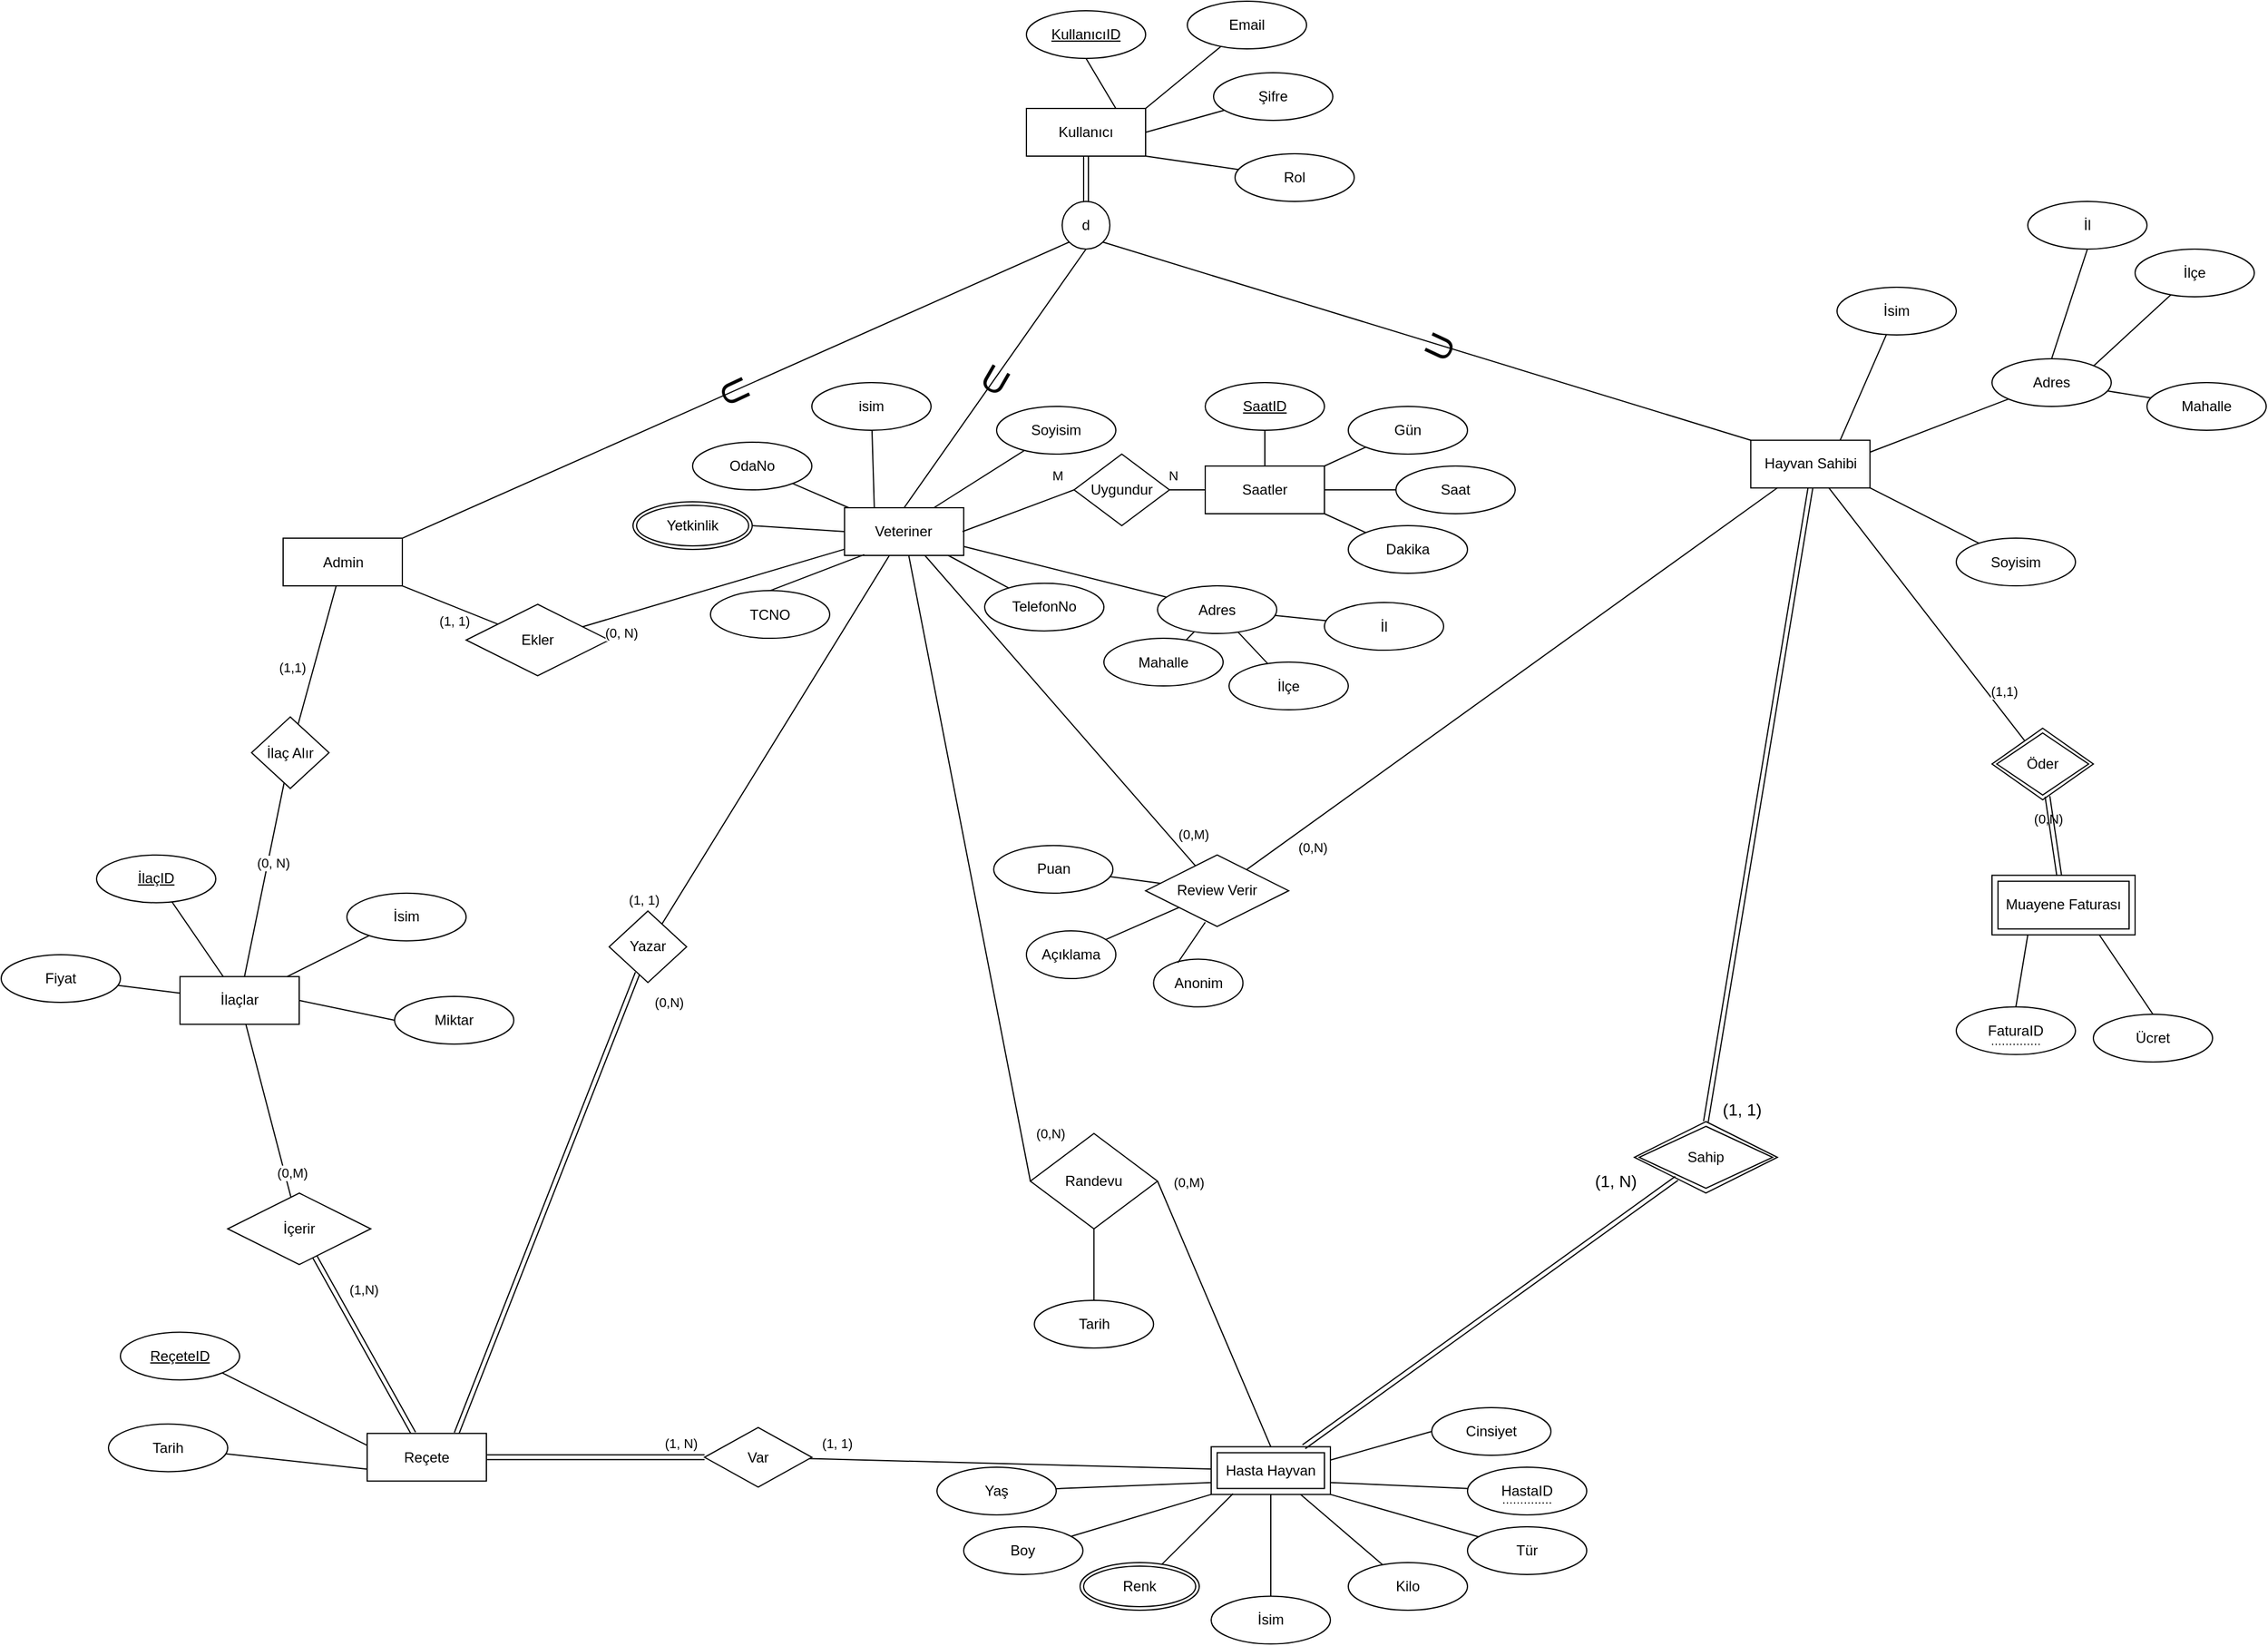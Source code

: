 <mxfile version="24.7.6">
  <diagram name="Page-1" id="fZKm7Af-g2m0m1a-PwxX">
    <mxGraphModel dx="1635" dy="965" grid="1" gridSize="10" guides="1" tooltips="1" connect="1" arrows="1" fold="1" page="1" pageScale="1" pageWidth="827" pageHeight="1169" math="0" shadow="0">
      <root>
        <mxCell id="0" />
        <mxCell id="1" parent="0" />
        <mxCell id="nyG1XUAcQwxvFXvys1hA-1" value="Hayvan Sahibi" style="whiteSpace=wrap;html=1;align=center;" vertex="1" parent="1">
          <mxGeometry x="2067.64" y="958.36" width="100" height="40" as="geometry" />
        </mxCell>
        <mxCell id="nyG1XUAcQwxvFXvys1hA-2" value="İlaçlar&lt;span style=&quot;color: rgba(0, 0, 0, 0); font-family: monospace; font-size: 0px; text-align: start; text-wrap: nowrap;&quot;&gt;%3CmxGraphModel%3E%3Croot%3E%3CmxCell%20id%3D%220%22%2F%3E%3CmxCell%20id%3D%221%22%20parent%3D%220%22%2F%3E%3CmxCell%20id%3D%222%22%20value%3D%22Oda%22%20style%3D%22whiteSpace%3Dwrap%3Bhtml%3D1%3Balign%3Dcenter%3B%22%20vertex%3D%221%22%20parent%3D%221%22%3E%3CmxGeometry%20x%3D%22410%22%20y%3D%22320%22%20width%3D%22100%22%20height%3D%2240%22%20as%3D%22geometry%22%2F%3E%3C%2FmxCell%3E%3C%2Froot%3E%3C%2FmxGraphModel%3E&lt;/span&gt;" style="whiteSpace=wrap;html=1;align=center;" vertex="1" parent="1">
          <mxGeometry x="750" y="1408.36" width="100" height="40" as="geometry" />
        </mxCell>
        <mxCell id="nyG1XUAcQwxvFXvys1hA-3" value="Veteriner" style="whiteSpace=wrap;html=1;align=center;" vertex="1" parent="1">
          <mxGeometry x="1307.41" y="1015" width="100" height="40" as="geometry" />
        </mxCell>
        <mxCell id="nyG1XUAcQwxvFXvys1hA-4" value="Hasta Hayvan" style="shape=ext;margin=3;double=1;whiteSpace=wrap;html=1;align=center;" vertex="1" parent="1">
          <mxGeometry x="1615" y="1802.83" width="100" height="40" as="geometry" />
        </mxCell>
        <mxCell id="nyG1XUAcQwxvFXvys1hA-5" value="İsim" style="ellipse;whiteSpace=wrap;html=1;align=center;" vertex="1" parent="1">
          <mxGeometry x="2140" y="830" width="100" height="40" as="geometry" />
        </mxCell>
        <mxCell id="nyG1XUAcQwxvFXvys1hA-6" value="İsim" style="ellipse;whiteSpace=wrap;html=1;align=center;" vertex="1" parent="1">
          <mxGeometry x="1615" y="1928.28" width="100" height="40" as="geometry" />
        </mxCell>
        <mxCell id="nyG1XUAcQwxvFXvys1hA-7" value="Adres" style="ellipse;whiteSpace=wrap;html=1;align=center;" vertex="1" parent="1">
          <mxGeometry x="2270" y="890" width="100" height="40" as="geometry" />
        </mxCell>
        <mxCell id="nyG1XUAcQwxvFXvys1hA-8" value="İlçe" style="ellipse;whiteSpace=wrap;html=1;align=center;" vertex="1" parent="1">
          <mxGeometry x="2390" y="798" width="100" height="40" as="geometry" />
        </mxCell>
        <mxCell id="nyG1XUAcQwxvFXvys1hA-9" value="Mahalle" style="ellipse;whiteSpace=wrap;html=1;align=center;" vertex="1" parent="1">
          <mxGeometry x="2400" y="910" width="100" height="40" as="geometry" />
        </mxCell>
        <mxCell id="nyG1XUAcQwxvFXvys1hA-10" value="Tarih" style="ellipse;whiteSpace=wrap;html=1;align=center;" vertex="1" parent="1">
          <mxGeometry x="1466.66" y="1680" width="100" height="40" as="geometry" />
        </mxCell>
        <mxCell id="nyG1XUAcQwxvFXvys1hA-11" value="" style="endArrow=none;html=1;rounded=0;entryX=1;entryY=0.75;entryDx=0;entryDy=0;" edge="1" parent="1" source="nyG1XUAcQwxvFXvys1hA-33" target="nyG1XUAcQwxvFXvys1hA-4">
          <mxGeometry relative="1" as="geometry">
            <mxPoint x="1915" y="1712.83" as="sourcePoint" />
            <mxPoint x="2075" y="1712.83" as="targetPoint" />
          </mxGeometry>
        </mxCell>
        <mxCell id="nyG1XUAcQwxvFXvys1hA-12" value="" style="endArrow=none;html=1;rounded=0;exitX=0.5;exitY=1;exitDx=0;exitDy=0;" edge="1" parent="1" source="nyG1XUAcQwxvFXvys1hA-4" target="nyG1XUAcQwxvFXvys1hA-6">
          <mxGeometry relative="1" as="geometry">
            <mxPoint x="1925" y="1722.83" as="sourcePoint" />
            <mxPoint x="2085" y="1722.83" as="targetPoint" />
          </mxGeometry>
        </mxCell>
        <mxCell id="nyG1XUAcQwxvFXvys1hA-13" value="" style="endArrow=none;html=1;rounded=0;exitX=1;exitY=0;exitDx=0;exitDy=0;" edge="1" parent="1" source="nyG1XUAcQwxvFXvys1hA-7" target="nyG1XUAcQwxvFXvys1hA-8">
          <mxGeometry relative="1" as="geometry">
            <mxPoint x="1715" y="833.36" as="sourcePoint" />
            <mxPoint x="1875" y="833.36" as="targetPoint" />
          </mxGeometry>
        </mxCell>
        <mxCell id="nyG1XUAcQwxvFXvys1hA-14" value="" style="endArrow=none;html=1;rounded=0;" edge="1" parent="1" source="nyG1XUAcQwxvFXvys1hA-7" target="nyG1XUAcQwxvFXvys1hA-9">
          <mxGeometry relative="1" as="geometry">
            <mxPoint x="1611" y="967.36" as="sourcePoint" />
            <mxPoint x="1885" y="843.36" as="targetPoint" />
          </mxGeometry>
        </mxCell>
        <mxCell id="nyG1XUAcQwxvFXvys1hA-15" value="" style="endArrow=none;html=1;rounded=0;exitX=1;exitY=0.25;exitDx=0;exitDy=0;" edge="1" parent="1" source="nyG1XUAcQwxvFXvys1hA-1" target="nyG1XUAcQwxvFXvys1hA-7">
          <mxGeometry relative="1" as="geometry">
            <mxPoint x="1810" y="928.36" as="sourcePoint" />
            <mxPoint x="1970" y="928.36" as="targetPoint" />
          </mxGeometry>
        </mxCell>
        <mxCell id="nyG1XUAcQwxvFXvys1hA-16" value="" style="endArrow=none;html=1;rounded=0;shape=link;" edge="1" parent="1" source="nyG1XUAcQwxvFXvys1hA-129" target="nyG1XUAcQwxvFXvys1hA-133">
          <mxGeometry relative="1" as="geometry">
            <mxPoint x="949.793" y="1811.72" as="sourcePoint" />
            <mxPoint x="881.714" y="1680.646" as="targetPoint" />
          </mxGeometry>
        </mxCell>
        <mxCell id="nyG1XUAcQwxvFXvys1hA-17" value="(1,N)" style="edgeLabel;html=1;align=center;verticalAlign=middle;resizable=0;points=[];" vertex="1" connectable="0" parent="nyG1XUAcQwxvFXvys1hA-16">
          <mxGeometry x="0.035" y="-3" relative="1" as="geometry">
            <mxPoint x="-2" y="-43" as="offset" />
          </mxGeometry>
        </mxCell>
        <mxCell id="nyG1XUAcQwxvFXvys1hA-18" value="" style="endArrow=none;html=1;rounded=0;entryX=0.5;entryY=1;entryDx=0;entryDy=0;" edge="1" parent="1" source="nyG1XUAcQwxvFXvys1hA-10" target="nyG1XUAcQwxvFXvys1hA-154">
          <mxGeometry relative="1" as="geometry">
            <mxPoint x="1267.41" y="1770" as="sourcePoint" />
            <mxPoint x="1485" y="1650" as="targetPoint" />
          </mxGeometry>
        </mxCell>
        <mxCell id="nyG1XUAcQwxvFXvys1hA-19" value="isim" style="ellipse;whiteSpace=wrap;html=1;align=center;" vertex="1" parent="1">
          <mxGeometry x="1280.0" y="910" width="100" height="40" as="geometry" />
        </mxCell>
        <mxCell id="nyG1XUAcQwxvFXvys1hA-20" value="" style="endArrow=none;html=1;rounded=0;exitX=0.25;exitY=0;exitDx=0;exitDy=0;" edge="1" parent="1" source="nyG1XUAcQwxvFXvys1hA-3" target="nyG1XUAcQwxvFXvys1hA-19">
          <mxGeometry relative="1" as="geometry">
            <mxPoint x="1467.41" y="977" as="sourcePoint" />
            <mxPoint x="1507.41" y="965" as="targetPoint" />
          </mxGeometry>
        </mxCell>
        <mxCell id="nyG1XUAcQwxvFXvys1hA-21" value="" style="endArrow=none;html=1;rounded=0;exitX=0.75;exitY=0;exitDx=0;exitDy=0;" edge="1" parent="1" source="nyG1XUAcQwxvFXvys1hA-1" target="nyG1XUAcQwxvFXvys1hA-5">
          <mxGeometry relative="1" as="geometry">
            <mxPoint x="2207.64" y="1098.36" as="sourcePoint" />
            <mxPoint x="2367.64" y="1098.36" as="targetPoint" />
          </mxGeometry>
        </mxCell>
        <mxCell id="nyG1XUAcQwxvFXvys1hA-22" value="" style="endArrow=none;html=1;rounded=0;shape=link;entryX=0.5;entryY=1;entryDx=0;entryDy=0;exitX=0.5;exitY=0;exitDx=0;exitDy=0;" edge="1" parent="1" source="nyG1XUAcQwxvFXvys1hA-24" target="nyG1XUAcQwxvFXvys1hA-1">
          <mxGeometry relative="1" as="geometry">
            <mxPoint x="1615" y="2393.36" as="sourcePoint" />
            <mxPoint x="2603.856" y="1391.72" as="targetPoint" />
          </mxGeometry>
        </mxCell>
        <mxCell id="nyG1XUAcQwxvFXvys1hA-23" value="&lt;span style=&quot;font-size: 14px;&quot;&gt;(1, N)&lt;/span&gt;" style="edgeLabel;html=1;align=center;verticalAlign=middle;resizable=0;points=[];" connectable="0" vertex="1" parent="nyG1XUAcQwxvFXvys1hA-22">
          <mxGeometry x="-0.072" y="-3" relative="1" as="geometry">
            <mxPoint x="-120" y="296" as="offset" />
          </mxGeometry>
        </mxCell>
        <mxCell id="nyG1XUAcQwxvFXvys1hA-24" value="Sahip" style="shape=rhombus;double=1;perimeter=rhombusPerimeter;whiteSpace=wrap;html=1;align=center;" vertex="1" parent="1">
          <mxGeometry x="1970" y="1530" width="120" height="60" as="geometry" />
        </mxCell>
        <mxCell id="nyG1XUAcQwxvFXvys1hA-25" value="&lt;span&gt;İlaçID&lt;/span&gt;" style="ellipse;whiteSpace=wrap;html=1;align=center;fontStyle=4" vertex="1" parent="1">
          <mxGeometry x="680" y="1306.36" width="100" height="40" as="geometry" />
        </mxCell>
        <mxCell id="nyG1XUAcQwxvFXvys1hA-26" value="" style="endArrow=none;html=1;rounded=0;" edge="1" parent="1" source="nyG1XUAcQwxvFXvys1hA-2" target="nyG1XUAcQwxvFXvys1hA-25">
          <mxGeometry relative="1" as="geometry">
            <mxPoint x="180" y="1398.36" as="sourcePoint" />
            <mxPoint x="340" y="1398.36" as="targetPoint" />
          </mxGeometry>
        </mxCell>
        <mxCell id="nyG1XUAcQwxvFXvys1hA-27" value="İsim" style="ellipse;whiteSpace=wrap;html=1;align=center;" vertex="1" parent="1">
          <mxGeometry x="890" y="1338.36" width="100" height="40" as="geometry" />
        </mxCell>
        <mxCell id="nyG1XUAcQwxvFXvys1hA-28" value="" style="endArrow=none;html=1;rounded=0;" edge="1" parent="1" source="nyG1XUAcQwxvFXvys1hA-2" target="nyG1XUAcQwxvFXvys1hA-27">
          <mxGeometry relative="1" as="geometry">
            <mxPoint x="180" y="1398.36" as="sourcePoint" />
            <mxPoint x="340" y="1398.36" as="targetPoint" />
          </mxGeometry>
        </mxCell>
        <mxCell id="nyG1XUAcQwxvFXvys1hA-29" value="" style="endArrow=none;html=1;rounded=0;" edge="1" parent="1" source="nyG1XUAcQwxvFXvys1hA-30" target="nyG1XUAcQwxvFXvys1hA-2">
          <mxGeometry relative="1" as="geometry">
            <mxPoint x="670" y="1388.36" as="sourcePoint" />
            <mxPoint x="350" y="1408.36" as="targetPoint" />
          </mxGeometry>
        </mxCell>
        <mxCell id="nyG1XUAcQwxvFXvys1hA-30" value="Fiyat" style="ellipse;whiteSpace=wrap;html=1;align=center;" vertex="1" parent="1">
          <mxGeometry x="600" y="1390" width="100" height="40" as="geometry" />
        </mxCell>
        <mxCell id="nyG1XUAcQwxvFXvys1hA-31" value="" style="endArrow=none;html=1;rounded=0;exitX=0;exitY=0.25;exitDx=0;exitDy=0;entryX=1;entryY=1;entryDx=0;entryDy=0;" edge="1" parent="1" source="nyG1XUAcQwxvFXvys1hA-129" target="nyG1XUAcQwxvFXvys1hA-130">
          <mxGeometry relative="1" as="geometry">
            <mxPoint x="921.905" y="1811.72" as="sourcePoint" />
            <mxPoint x="791.019" y="1742.406" as="targetPoint" />
          </mxGeometry>
        </mxCell>
        <mxCell id="nyG1XUAcQwxvFXvys1hA-32" value="" style="group" vertex="1" connectable="0" parent="1">
          <mxGeometry x="1830" y="1820" width="100" height="40" as="geometry" />
        </mxCell>
        <mxCell id="nyG1XUAcQwxvFXvys1hA-33" value="HastaID" style="ellipse;whiteSpace=wrap;html=1;align=center;" vertex="1" parent="nyG1XUAcQwxvFXvys1hA-32">
          <mxGeometry width="100" height="40" as="geometry" />
        </mxCell>
        <mxCell id="nyG1XUAcQwxvFXvys1hA-34" value="" style="endArrow=none;html=1;rounded=0;dashed=1;dashPattern=1 2;" edge="1" parent="nyG1XUAcQwxvFXvys1hA-32">
          <mxGeometry relative="1" as="geometry">
            <mxPoint x="30" y="30" as="sourcePoint" />
            <mxPoint x="70" y="30" as="targetPoint" />
          </mxGeometry>
        </mxCell>
        <mxCell id="nyG1XUAcQwxvFXvys1hA-35" value="" style="resizable=0;html=1;whiteSpace=wrap;align=right;verticalAlign=bottom;" connectable="0" vertex="1" parent="nyG1XUAcQwxvFXvys1hA-34">
          <mxGeometry x="1" relative="1" as="geometry" />
        </mxCell>
        <mxCell id="nyG1XUAcQwxvFXvys1hA-36" value="&lt;div&gt;&lt;br/&gt;&lt;/div&gt;" style="endArrow=none;html=1;rounded=0;entryX=1;entryY=0.5;entryDx=0;entryDy=0;exitX=0.5;exitY=0;exitDx=0;exitDy=0;" edge="1" parent="1" source="nyG1XUAcQwxvFXvys1hA-4" target="nyG1XUAcQwxvFXvys1hA-154">
          <mxGeometry x="0.944" y="-20" relative="1" as="geometry">
            <mxPoint x="1900" y="1460" as="sourcePoint" />
            <mxPoint x="1924.788" y="1363.798" as="targetPoint" />
            <mxPoint as="offset" />
          </mxGeometry>
        </mxCell>
        <mxCell id="nyG1XUAcQwxvFXvys1hA-37" value="(0,M)" style="edgeLabel;html=1;align=center;verticalAlign=middle;resizable=0;points=[];" vertex="1" connectable="0" parent="nyG1XUAcQwxvFXvys1hA-36">
          <mxGeometry x="0.913" y="4" relative="1" as="geometry">
            <mxPoint x="25" y="-11" as="offset" />
          </mxGeometry>
        </mxCell>
        <mxCell id="nyG1XUAcQwxvFXvys1hA-38" value="Yaş" style="ellipse;whiteSpace=wrap;html=1;align=center;" vertex="1" parent="1">
          <mxGeometry x="1385" y="1820" width="100" height="40" as="geometry" />
        </mxCell>
        <mxCell id="nyG1XUAcQwxvFXvys1hA-39" value="Kilo" style="ellipse;whiteSpace=wrap;html=1;align=center;" vertex="1" parent="1">
          <mxGeometry x="1730" y="1900.0" width="100" height="40" as="geometry" />
        </mxCell>
        <mxCell id="nyG1XUAcQwxvFXvys1hA-40" value="Boy" style="ellipse;whiteSpace=wrap;html=1;align=center;" vertex="1" parent="1">
          <mxGeometry x="1407.41" y="1870.0" width="100" height="40" as="geometry" />
        </mxCell>
        <mxCell id="nyG1XUAcQwxvFXvys1hA-41" value="" style="endArrow=none;html=1;rounded=0;entryX=0.75;entryY=1;entryDx=0;entryDy=0;" edge="1" parent="1" source="nyG1XUAcQwxvFXvys1hA-39" target="nyG1XUAcQwxvFXvys1hA-4">
          <mxGeometry relative="1" as="geometry">
            <mxPoint x="1905" y="1392.83" as="sourcePoint" />
            <mxPoint x="2065" y="1392.83" as="targetPoint" />
          </mxGeometry>
        </mxCell>
        <mxCell id="nyG1XUAcQwxvFXvys1hA-42" value="" style="endArrow=none;html=1;rounded=0;entryX=0;entryY=1;entryDx=0;entryDy=0;" edge="1" parent="1" source="nyG1XUAcQwxvFXvys1hA-40" target="nyG1XUAcQwxvFXvys1hA-4">
          <mxGeometry relative="1" as="geometry">
            <mxPoint x="1522" y="1809.83" as="sourcePoint" />
            <mxPoint x="1625" y="1825.83" as="targetPoint" />
          </mxGeometry>
        </mxCell>
        <mxCell id="nyG1XUAcQwxvFXvys1hA-43" value="" style="endArrow=none;html=1;rounded=0;entryX=0;entryY=0.75;entryDx=0;entryDy=0;" edge="1" parent="1" source="nyG1XUAcQwxvFXvys1hA-38" target="nyG1XUAcQwxvFXvys1hA-4">
          <mxGeometry relative="1" as="geometry">
            <mxPoint x="1905" y="1392.83" as="sourcePoint" />
            <mxPoint x="2065" y="1392.83" as="targetPoint" />
          </mxGeometry>
        </mxCell>
        <mxCell id="nyG1XUAcQwxvFXvys1hA-44" value="" style="shape=link;html=1;rounded=0;" edge="1" parent="1" source="nyG1XUAcQwxvFXvys1hA-4" target="nyG1XUAcQwxvFXvys1hA-24">
          <mxGeometry relative="1" as="geometry">
            <mxPoint x="1030" y="2581.07" as="sourcePoint" />
            <mxPoint x="1150" y="2571.64" as="targetPoint" />
          </mxGeometry>
        </mxCell>
        <mxCell id="nyG1XUAcQwxvFXvys1hA-45" value="&lt;font style=&quot;font-size: 14px;&quot;&gt;(1, 1)&lt;/font&gt;" style="edgeLabel;html=1;align=center;verticalAlign=middle;resizable=0;points=[];" connectable="0" vertex="1" parent="nyG1XUAcQwxvFXvys1hA-44">
          <mxGeometry x="-0.035" y="3" relative="1" as="geometry">
            <mxPoint x="218" y="-172" as="offset" />
          </mxGeometry>
        </mxCell>
        <mxCell id="nyG1XUAcQwxvFXvys1hA-46" value="" style="endArrow=none;html=1;rounded=0;" edge="1" parent="1" source="nyG1XUAcQwxvFXvys1hA-4" target="nyG1XUAcQwxvFXvys1hA-132">
          <mxGeometry relative="1" as="geometry">
            <mxPoint x="1775" y="1691.64" as="sourcePoint" />
            <mxPoint x="1296.999" y="1813.141" as="targetPoint" />
          </mxGeometry>
        </mxCell>
        <mxCell id="nyG1XUAcQwxvFXvys1hA-47" value="(1, 1)" style="edgeLabel;html=1;align=center;verticalAlign=middle;resizable=0;points=[];" vertex="1" connectable="0" parent="nyG1XUAcQwxvFXvys1hA-46">
          <mxGeometry x="0.701" y="-3" relative="1" as="geometry">
            <mxPoint x="-28" y="-11" as="offset" />
          </mxGeometry>
        </mxCell>
        <mxCell id="nyG1XUAcQwxvFXvys1hA-48" value="" style="endArrow=none;html=1;rounded=0;shape=link;" edge="1" parent="1" source="nyG1XUAcQwxvFXvys1hA-132" target="nyG1XUAcQwxvFXvys1hA-129">
          <mxGeometry relative="1" as="geometry">
            <mxPoint x="1180.0" y="1811.64" as="sourcePoint" />
            <mxPoint x="1010" y="1828.134" as="targetPoint" />
          </mxGeometry>
        </mxCell>
        <mxCell id="nyG1XUAcQwxvFXvys1hA-49" value="(1, N)" style="edgeLabel;html=1;align=center;verticalAlign=middle;resizable=0;points=[];" vertex="1" connectable="0" parent="nyG1XUAcQwxvFXvys1hA-48">
          <mxGeometry x="-0.002" y="-1" relative="1" as="geometry">
            <mxPoint x="71" y="-11" as="offset" />
          </mxGeometry>
        </mxCell>
        <mxCell id="nyG1XUAcQwxvFXvys1hA-50" value="" style="endArrow=none;html=1;rounded=0;" edge="1" parent="1" source="nyG1XUAcQwxvFXvys1hA-1" target="nyG1XUAcQwxvFXvys1hA-62">
          <mxGeometry relative="1" as="geometry">
            <mxPoint x="1550" y="1128.36" as="sourcePoint" />
            <mxPoint x="2089.456" y="1120.835" as="targetPoint" />
          </mxGeometry>
        </mxCell>
        <mxCell id="nyG1XUAcQwxvFXvys1hA-51" value="(0,N)" style="edgeLabel;html=1;align=center;verticalAlign=middle;resizable=0;points=[];" vertex="1" connectable="0" parent="nyG1XUAcQwxvFXvys1hA-50">
          <mxGeometry x="0.204" y="-1" relative="1" as="geometry">
            <mxPoint x="86" y="149" as="offset" />
          </mxGeometry>
        </mxCell>
        <mxCell id="nyG1XUAcQwxvFXvys1hA-52" value="(0,N)" style="endArrow=none;html=1;rounded=0;shape=link;exitX=0.75;exitY=0;exitDx=0;exitDy=0;" edge="1" parent="1" source="nyG1XUAcQwxvFXvys1hA-129" target="nyG1XUAcQwxvFXvys1hA-128">
          <mxGeometry x="0.936" y="-33" relative="1" as="geometry">
            <mxPoint x="968.728" y="1811.72" as="sourcePoint" />
            <mxPoint x="1140.885" y="1417.245" as="targetPoint" />
            <mxPoint as="offset" />
          </mxGeometry>
        </mxCell>
        <mxCell id="nyG1XUAcQwxvFXvys1hA-53" value="" style="endArrow=none;html=1;rounded=0;" edge="1" parent="1" source="nyG1XUAcQwxvFXvys1hA-128" target="nyG1XUAcQwxvFXvys1hA-3">
          <mxGeometry relative="1" as="geometry">
            <mxPoint x="1160.94" y="1377.3" as="sourcePoint" />
            <mxPoint x="1872" y="1874.5" as="targetPoint" />
          </mxGeometry>
        </mxCell>
        <mxCell id="nyG1XUAcQwxvFXvys1hA-54" value="(1, 1)" style="edgeLabel;html=1;align=center;verticalAlign=middle;resizable=0;points=[];" vertex="1" connectable="0" parent="nyG1XUAcQwxvFXvys1hA-53">
          <mxGeometry x="-0.865" y="3" relative="1" as="geometry">
            <mxPoint x="-26" y="2" as="offset" />
          </mxGeometry>
        </mxCell>
        <mxCell id="nyG1XUAcQwxvFXvys1hA-55" value="Tarih" style="ellipse;whiteSpace=wrap;html=1;align=center;" vertex="1" parent="1">
          <mxGeometry x="690" y="1783.72" width="100" height="40" as="geometry" />
        </mxCell>
        <mxCell id="nyG1XUAcQwxvFXvys1hA-56" value="" style="endArrow=none;html=1;rounded=0;exitX=0;exitY=0.75;exitDx=0;exitDy=0;" edge="1" parent="1" source="nyG1XUAcQwxvFXvys1hA-129" target="nyG1XUAcQwxvFXvys1hA-55">
          <mxGeometry relative="1" as="geometry">
            <mxPoint x="910" y="1825.325" as="sourcePoint" />
            <mxPoint x="762" y="1734.72" as="targetPoint" />
          </mxGeometry>
        </mxCell>
        <mxCell id="nyG1XUAcQwxvFXvys1hA-57" value="(0,N)" style="endArrow=none;html=1;rounded=0;exitX=0;exitY=0.5;exitDx=0;exitDy=0;" edge="1" parent="1" source="nyG1XUAcQwxvFXvys1hA-154" target="nyG1XUAcQwxvFXvys1hA-3">
          <mxGeometry x="-0.865" y="-24" relative="1" as="geometry">
            <mxPoint x="1341.037" y="1420.576" as="sourcePoint" />
            <mxPoint x="1847" y="2240" as="targetPoint" />
            <mxPoint as="offset" />
          </mxGeometry>
        </mxCell>
        <mxCell id="nyG1XUAcQwxvFXvys1hA-58" value="" style="endArrow=none;html=1;rounded=0;" edge="1" parent="1" source="nyG1XUAcQwxvFXvys1hA-133" target="nyG1XUAcQwxvFXvys1hA-2">
          <mxGeometry relative="1" as="geometry">
            <mxPoint x="865.219" y="1637.141" as="sourcePoint" />
            <mxPoint x="1304" y="1776.36" as="targetPoint" />
          </mxGeometry>
        </mxCell>
        <mxCell id="nyG1XUAcQwxvFXvys1hA-59" value="(0,M)" style="edgeLabel;html=1;align=center;verticalAlign=middle;resizable=0;points=[];" vertex="1" connectable="0" parent="nyG1XUAcQwxvFXvys1hA-58">
          <mxGeometry x="-0.107" y="-3" relative="1" as="geometry">
            <mxPoint x="15" y="45" as="offset" />
          </mxGeometry>
        </mxCell>
        <mxCell id="nyG1XUAcQwxvFXvys1hA-60" value="Muayene Faturası" style="shape=ext;margin=3;double=1;whiteSpace=wrap;html=1;align=center;" vertex="1" parent="1">
          <mxGeometry x="2270" y="1323.36" width="120" height="50" as="geometry" />
        </mxCell>
        <mxCell id="nyG1XUAcQwxvFXvys1hA-61" value="Renk" style="ellipse;shape=doubleEllipse;margin=3;whiteSpace=wrap;html=1;align=center;" vertex="1" parent="1">
          <mxGeometry x="1505" y="1900.0" width="100" height="40" as="geometry" />
        </mxCell>
        <mxCell id="nyG1XUAcQwxvFXvys1hA-62" value="Öder" style="shape=rhombus;double=1;perimeter=rhombusPerimeter;whiteSpace=wrap;html=1;align=center;" vertex="1" parent="1">
          <mxGeometry x="2270" y="1200" width="85" height="60" as="geometry" />
        </mxCell>
        <mxCell id="nyG1XUAcQwxvFXvys1hA-63" value="" style="endArrow=none;html=1;rounded=0;exitX=0.183;exitY=0.986;exitDx=0;exitDy=0;exitPerimeter=0;" edge="1" parent="1" source="nyG1XUAcQwxvFXvys1hA-4" target="nyG1XUAcQwxvFXvys1hA-61">
          <mxGeometry relative="1" as="geometry">
            <mxPoint x="1613" y="1842.83" as="sourcePoint" />
            <mxPoint x="1535" y="1914.83" as="targetPoint" />
          </mxGeometry>
        </mxCell>
        <mxCell id="nyG1XUAcQwxvFXvys1hA-64" value="" style="endArrow=none;html=1;rounded=0;" edge="1" parent="1" source="nyG1XUAcQwxvFXvys1hA-3" target="nyG1XUAcQwxvFXvys1hA-65">
          <mxGeometry relative="1" as="geometry">
            <mxPoint x="1265.91" y="930" as="sourcePoint" />
            <mxPoint x="1380" y="950" as="targetPoint" />
          </mxGeometry>
        </mxCell>
        <mxCell id="nyG1XUAcQwxvFXvys1hA-65" value="OdaNo" style="ellipse;whiteSpace=wrap;html=1;align=center;" vertex="1" parent="1">
          <mxGeometry x="1180.0" y="960" width="100" height="40" as="geometry" />
        </mxCell>
        <mxCell id="nyG1XUAcQwxvFXvys1hA-66" style="edgeStyle=none;rounded=0;orthogonalLoop=1;jettySize=auto;html=1;exitX=0.5;exitY=0;exitDx=0;exitDy=0;" edge="1" parent="1" source="nyG1XUAcQwxvFXvys1hA-55" target="nyG1XUAcQwxvFXvys1hA-55">
          <mxGeometry relative="1" as="geometry" />
        </mxCell>
        <mxCell id="nyG1XUAcQwxvFXvys1hA-67" value="Review Verir" style="shape=rhombus;perimeter=rhombusPerimeter;whiteSpace=wrap;html=1;align=center;" vertex="1" parent="1">
          <mxGeometry x="1560" y="1306.36" width="120" height="60" as="geometry" />
        </mxCell>
        <mxCell id="nyG1XUAcQwxvFXvys1hA-68" value="(0,M)" style="endArrow=none;html=1;rounded=0;" edge="1" parent="1" source="nyG1XUAcQwxvFXvys1hA-67" target="nyG1XUAcQwxvFXvys1hA-3">
          <mxGeometry x="-0.882" y="-15" relative="1" as="geometry">
            <mxPoint x="1448" y="2200" as="sourcePoint" />
            <mxPoint x="1548" y="2160" as="targetPoint" />
            <Array as="points" />
            <mxPoint y="-1" as="offset" />
          </mxGeometry>
        </mxCell>
        <mxCell id="nyG1XUAcQwxvFXvys1hA-69" value="TelefonNo" style="ellipse;whiteSpace=wrap;html=1;align=center;" vertex="1" parent="1">
          <mxGeometry x="1425" y="1078.36" width="100" height="40" as="geometry" />
        </mxCell>
        <mxCell id="nyG1XUAcQwxvFXvys1hA-70" value="Soyisim" style="ellipse;whiteSpace=wrap;html=1;align=center;" vertex="1" parent="1">
          <mxGeometry x="1435.0" y="930" width="100" height="40" as="geometry" />
        </mxCell>
        <mxCell id="nyG1XUAcQwxvFXvys1hA-71" value="Adres" style="ellipse;whiteSpace=wrap;html=1;align=center;" vertex="1" parent="1">
          <mxGeometry x="1570" y="1080.55" width="100" height="40" as="geometry" />
        </mxCell>
        <mxCell id="nyG1XUAcQwxvFXvys1hA-72" value="İlçe" style="ellipse;whiteSpace=wrap;html=1;align=center;" vertex="1" parent="1">
          <mxGeometry x="1630" y="1144.55" width="100" height="40" as="geometry" />
        </mxCell>
        <mxCell id="nyG1XUAcQwxvFXvys1hA-73" style="edgeStyle=none;rounded=0;orthogonalLoop=1;jettySize=auto;html=1;exitX=0;exitY=0;exitDx=0;exitDy=0;" edge="1" parent="1" source="nyG1XUAcQwxvFXvys1hA-74" target="nyG1XUAcQwxvFXvys1hA-74">
          <mxGeometry relative="1" as="geometry" />
        </mxCell>
        <mxCell id="nyG1XUAcQwxvFXvys1hA-74" value="Puan" style="ellipse;whiteSpace=wrap;html=1;align=center;" vertex="1" parent="1">
          <mxGeometry x="1432.59" y="1298.36" width="100" height="40" as="geometry" />
        </mxCell>
        <mxCell id="nyG1XUAcQwxvFXvys1hA-75" value="" style="endArrow=none;html=1;rounded=0;" edge="1" parent="1" source="nyG1XUAcQwxvFXvys1hA-74" target="nyG1XUAcQwxvFXvys1hA-67">
          <mxGeometry relative="1" as="geometry">
            <mxPoint x="1530" y="1276.36" as="sourcePoint" />
            <mxPoint x="1700" y="1336.36" as="targetPoint" />
          </mxGeometry>
        </mxCell>
        <mxCell id="nyG1XUAcQwxvFXvys1hA-76" value="" style="endArrow=none;html=1;rounded=0;" edge="1" parent="1" source="nyG1XUAcQwxvFXvys1hA-85" target="nyG1XUAcQwxvFXvys1hA-67">
          <mxGeometry relative="1" as="geometry">
            <mxPoint x="1555" y="1290.36" as="sourcePoint" />
            <mxPoint x="1600" y="1331.36" as="targetPoint" />
          </mxGeometry>
        </mxCell>
        <mxCell id="nyG1XUAcQwxvFXvys1hA-77" value="Mahalle" style="ellipse;whiteSpace=wrap;html=1;align=center;" vertex="1" parent="1">
          <mxGeometry x="1525" y="1124.55" width="100" height="40" as="geometry" />
        </mxCell>
        <mxCell id="nyG1XUAcQwxvFXvys1hA-78" value="" style="endArrow=none;html=1;rounded=0;" edge="1" parent="1" source="nyG1XUAcQwxvFXvys1hA-71" target="nyG1XUAcQwxvFXvys1hA-72">
          <mxGeometry relative="1" as="geometry">
            <mxPoint x="2180" y="1465.55" as="sourcePoint" />
            <mxPoint x="2340" y="1465.55" as="targetPoint" />
          </mxGeometry>
        </mxCell>
        <mxCell id="nyG1XUAcQwxvFXvys1hA-79" value="" style="endArrow=none;html=1;rounded=0;" edge="1" parent="1" source="nyG1XUAcQwxvFXvys1hA-71" target="nyG1XUAcQwxvFXvys1hA-77">
          <mxGeometry relative="1" as="geometry">
            <mxPoint x="2076" y="1599.55" as="sourcePoint" />
            <mxPoint x="1672.43" y="1114.016" as="targetPoint" />
          </mxGeometry>
        </mxCell>
        <mxCell id="nyG1XUAcQwxvFXvys1hA-80" value="" style="endArrow=none;html=1;rounded=0;" edge="1" parent="1" source="nyG1XUAcQwxvFXvys1hA-3" target="nyG1XUAcQwxvFXvys1hA-71">
          <mxGeometry relative="1" as="geometry">
            <mxPoint x="1530" y="1350" as="sourcePoint" />
            <mxPoint x="1940" y="1276" as="targetPoint" />
          </mxGeometry>
        </mxCell>
        <mxCell id="nyG1XUAcQwxvFXvys1hA-81" value="" style="endArrow=none;html=1;rounded=0;entryX=0.5;entryY=0;entryDx=0;entryDy=0;exitX=0.166;exitY=0.983;exitDx=0;exitDy=0;exitPerimeter=0;" edge="1" parent="1" source="nyG1XUAcQwxvFXvys1hA-3" target="nyG1XUAcQwxvFXvys1hA-131">
          <mxGeometry relative="1" as="geometry">
            <mxPoint x="1381" y="1065" as="sourcePoint" />
            <mxPoint x="1495.439" y="1042.357" as="targetPoint" />
          </mxGeometry>
        </mxCell>
        <mxCell id="nyG1XUAcQwxvFXvys1hA-82" value="" style="endArrow=none;html=1;rounded=0;" edge="1" parent="1" source="nyG1XUAcQwxvFXvys1hA-3" target="nyG1XUAcQwxvFXvys1hA-69">
          <mxGeometry relative="1" as="geometry">
            <mxPoint x="1417" y="1050" as="sourcePoint" />
            <mxPoint x="1581" y="1065" as="targetPoint" />
          </mxGeometry>
        </mxCell>
        <mxCell id="nyG1XUAcQwxvFXvys1hA-83" value="(0,N)" style="endArrow=none;html=1;rounded=0;" edge="1" parent="1" source="nyG1XUAcQwxvFXvys1hA-67" target="nyG1XUAcQwxvFXvys1hA-1">
          <mxGeometry x="-0.796" y="-17" relative="1" as="geometry">
            <mxPoint x="1487" y="1953" as="sourcePoint" />
            <mxPoint x="1955" y="1665" as="targetPoint" />
            <Array as="points" />
            <mxPoint as="offset" />
          </mxGeometry>
        </mxCell>
        <mxCell id="nyG1XUAcQwxvFXvys1hA-84" value="" style="endArrow=none;html=1;rounded=0;exitX=0.75;exitY=0;exitDx=0;exitDy=0;" edge="1" parent="1" source="nyG1XUAcQwxvFXvys1hA-3" target="nyG1XUAcQwxvFXvys1hA-70">
          <mxGeometry relative="1" as="geometry">
            <mxPoint x="1417" y="1045" as="sourcePoint" />
            <mxPoint x="1490" y="1045" as="targetPoint" />
          </mxGeometry>
        </mxCell>
        <mxCell id="nyG1XUAcQwxvFXvys1hA-85" value="Açıklama" style="ellipse;whiteSpace=wrap;html=1;align=center;" vertex="1" parent="1">
          <mxGeometry x="1460" y="1370" width="75" height="40" as="geometry" />
        </mxCell>
        <mxCell id="nyG1XUAcQwxvFXvys1hA-86" value="" style="endArrow=none;html=1;rounded=0;exitX=0.25;exitY=1;exitDx=0;exitDy=0;entryX=0.5;entryY=0;entryDx=0;entryDy=0;" edge="1" parent="1" source="nyG1XUAcQwxvFXvys1hA-60" target="nyG1XUAcQwxvFXvys1hA-120">
          <mxGeometry relative="1" as="geometry">
            <mxPoint x="2130.2" y="1039.55" as="sourcePoint" />
            <mxPoint x="2032.2" y="1466.19" as="targetPoint" />
            <Array as="points" />
          </mxGeometry>
        </mxCell>
        <mxCell id="nyG1XUAcQwxvFXvys1hA-87" value="" style="shape=link;html=1;rounded=0;" edge="1" parent="1" source="nyG1XUAcQwxvFXvys1hA-60" target="nyG1XUAcQwxvFXvys1hA-62">
          <mxGeometry relative="1" as="geometry">
            <mxPoint x="2142.2" y="1064.55" as="sourcePoint" />
            <mxPoint x="2302.2" y="1064.55" as="targetPoint" />
          </mxGeometry>
        </mxCell>
        <mxCell id="nyG1XUAcQwxvFXvys1hA-88" value="(1,1)" style="edgeLabel;html=1;align=center;verticalAlign=middle;resizable=0;points=[];" vertex="1" connectable="0" parent="nyG1XUAcQwxvFXvys1hA-87">
          <mxGeometry x="0.025" y="-2" relative="1" as="geometry">
            <mxPoint x="-43" y="-120" as="offset" />
          </mxGeometry>
        </mxCell>
        <mxCell id="nyG1XUAcQwxvFXvys1hA-89" value="Soyisim" style="ellipse;whiteSpace=wrap;html=1;align=center;" vertex="1" parent="1">
          <mxGeometry x="2240" y="1040.55" width="100" height="40" as="geometry" />
        </mxCell>
        <mxCell id="nyG1XUAcQwxvFXvys1hA-90" value="" style="endArrow=none;html=1;rounded=0;exitX=1;exitY=1;exitDx=0;exitDy=0;" edge="1" parent="1" source="nyG1XUAcQwxvFXvys1hA-1" target="nyG1XUAcQwxvFXvys1hA-89">
          <mxGeometry relative="1" as="geometry">
            <mxPoint x="2139" y="1008.36" as="sourcePoint" />
            <mxPoint x="2207" y="1128.36" as="targetPoint" />
          </mxGeometry>
        </mxCell>
        <mxCell id="nyG1XUAcQwxvFXvys1hA-91" value="Admin" style="whiteSpace=wrap;html=1;align=center;" vertex="1" parent="1">
          <mxGeometry x="836.5" y="1040.55" width="100" height="40" as="geometry" />
        </mxCell>
        <mxCell id="nyG1XUAcQwxvFXvys1hA-92" value="İlaç Alır" style="shape=rhombus;perimeter=rhombusPerimeter;whiteSpace=wrap;html=1;align=center;" vertex="1" parent="1">
          <mxGeometry x="810" y="1190.55" width="65" height="60" as="geometry" />
        </mxCell>
        <mxCell id="nyG1XUAcQwxvFXvys1hA-93" value="&lt;div&gt;Ekler&lt;/div&gt;" style="shape=rhombus;perimeter=rhombusPerimeter;whiteSpace=wrap;html=1;align=center;" vertex="1" parent="1">
          <mxGeometry x="990.0" y="1096" width="120" height="60" as="geometry" />
        </mxCell>
        <mxCell id="nyG1XUAcQwxvFXvys1hA-94" value="" style="endArrow=none;html=1;rounded=0;" edge="1" parent="1" source="nyG1XUAcQwxvFXvys1hA-2" target="nyG1XUAcQwxvFXvys1hA-92">
          <mxGeometry relative="1" as="geometry">
            <mxPoint x="1515" y="1500" as="sourcePoint" />
            <mxPoint x="880" y="1280" as="targetPoint" />
          </mxGeometry>
        </mxCell>
        <mxCell id="nyG1XUAcQwxvFXvys1hA-95" value="(0, N)" style="edgeLabel;html=1;align=center;verticalAlign=middle;resizable=0;points=[];" vertex="1" connectable="0" parent="nyG1XUAcQwxvFXvys1hA-94">
          <mxGeometry x="0.267" y="-3" relative="1" as="geometry">
            <mxPoint y="7" as="offset" />
          </mxGeometry>
        </mxCell>
        <mxCell id="nyG1XUAcQwxvFXvys1hA-96" value="" style="endArrow=none;html=1;rounded=0;" edge="1" parent="1" source="nyG1XUAcQwxvFXvys1hA-92" target="nyG1XUAcQwxvFXvys1hA-91">
          <mxGeometry relative="1" as="geometry">
            <mxPoint x="760" y="1070.55" as="sourcePoint" />
            <mxPoint x="1340" y="1175.55" as="targetPoint" />
            <Array as="points" />
          </mxGeometry>
        </mxCell>
        <mxCell id="nyG1XUAcQwxvFXvys1hA-97" value="(1,1)" style="edgeLabel;html=1;align=center;verticalAlign=middle;resizable=0;points=[];" vertex="1" connectable="0" parent="nyG1XUAcQwxvFXvys1hA-96">
          <mxGeometry x="-0.015" y="3" relative="1" as="geometry">
            <mxPoint x="-18" y="10" as="offset" />
          </mxGeometry>
        </mxCell>
        <mxCell id="nyG1XUAcQwxvFXvys1hA-98" value="(1, 1)" style="endArrow=none;html=1;rounded=0;" edge="1" parent="1" source="nyG1XUAcQwxvFXvys1hA-93" target="nyG1XUAcQwxvFXvys1hA-91">
          <mxGeometry x="-0.19" y="11" relative="1" as="geometry">
            <mxPoint x="1515" y="1295.55" as="sourcePoint" />
            <mxPoint x="1609" y="1220.55" as="targetPoint" />
            <mxPoint as="offset" />
          </mxGeometry>
        </mxCell>
        <mxCell id="nyG1XUAcQwxvFXvys1hA-99" value="(0, N)" style="endArrow=none;html=1;rounded=0;" edge="1" parent="1" source="nyG1XUAcQwxvFXvys1hA-93" target="nyG1XUAcQwxvFXvys1hA-3">
          <mxGeometry x="-0.742" y="-14" relative="1" as="geometry">
            <mxPoint x="2115" y="1557" as="sourcePoint" />
            <mxPoint x="2016" y="1625" as="targetPoint" />
            <mxPoint as="offset" />
          </mxGeometry>
        </mxCell>
        <mxCell id="nyG1XUAcQwxvFXvys1hA-100" value="İl" style="ellipse;whiteSpace=wrap;html=1;align=center;" vertex="1" parent="1">
          <mxGeometry x="2300" y="758" width="100" height="40" as="geometry" />
        </mxCell>
        <mxCell id="nyG1XUAcQwxvFXvys1hA-101" value="" style="endArrow=none;html=1;rounded=0;entryX=0.5;entryY=1;entryDx=0;entryDy=0;exitX=0.5;exitY=0;exitDx=0;exitDy=0;" edge="1" parent="1" source="nyG1XUAcQwxvFXvys1hA-7" target="nyG1XUAcQwxvFXvys1hA-100">
          <mxGeometry relative="1" as="geometry">
            <mxPoint x="1891" y="1007.36" as="sourcePoint" />
            <mxPoint x="1854" y="1009.36" as="targetPoint" />
          </mxGeometry>
        </mxCell>
        <mxCell id="nyG1XUAcQwxvFXvys1hA-102" value="İl" style="ellipse;whiteSpace=wrap;html=1;align=center;" vertex="1" parent="1">
          <mxGeometry x="1710" y="1094.55" width="100" height="40" as="geometry" />
        </mxCell>
        <mxCell id="nyG1XUAcQwxvFXvys1hA-103" value="" style="endArrow=none;html=1;rounded=0;" edge="1" parent="1" source="nyG1XUAcQwxvFXvys1hA-102" target="nyG1XUAcQwxvFXvys1hA-71">
          <mxGeometry relative="1" as="geometry">
            <mxPoint x="1613" y="1129.55" as="sourcePoint" />
            <mxPoint x="1588" y="1155.55" as="targetPoint" />
          </mxGeometry>
        </mxCell>
        <mxCell id="nyG1XUAcQwxvFXvys1hA-104" value="&lt;div&gt;Ücret&lt;/div&gt;" style="ellipse;whiteSpace=wrap;html=1;align=center;" vertex="1" parent="1">
          <mxGeometry x="2355" y="1440" width="100" height="40" as="geometry" />
        </mxCell>
        <mxCell id="nyG1XUAcQwxvFXvys1hA-105" value="" style="endArrow=none;html=1;rounded=0;exitX=0.75;exitY=1;exitDx=0;exitDy=0;entryX=0.5;entryY=0;entryDx=0;entryDy=0;" edge="1" parent="1" source="nyG1XUAcQwxvFXvys1hA-60" target="nyG1XUAcQwxvFXvys1hA-104">
          <mxGeometry relative="1" as="geometry">
            <mxPoint x="2112.2" y="1064.55" as="sourcePoint" />
            <mxPoint x="2272.2" y="1064.55" as="targetPoint" />
          </mxGeometry>
        </mxCell>
        <mxCell id="nyG1XUAcQwxvFXvys1hA-106" value="Kullanıcı" style="whiteSpace=wrap;html=1;align=center;" vertex="1" parent="1">
          <mxGeometry x="1460" y="680" width="100" height="40" as="geometry" />
        </mxCell>
        <mxCell id="nyG1XUAcQwxvFXvys1hA-107" value="d" style="ellipse;whiteSpace=wrap;html=1;aspect=fixed;" vertex="1" parent="1">
          <mxGeometry x="1490.01" y="758" width="40" height="40" as="geometry" />
        </mxCell>
        <mxCell id="nyG1XUAcQwxvFXvys1hA-108" value="" style="endArrow=none;html=1;rounded=0;exitX=0;exitY=1;exitDx=0;exitDy=0;entryX=1;entryY=0;entryDx=0;entryDy=0;" edge="1" parent="1" source="nyG1XUAcQwxvFXvys1hA-107" target="nyG1XUAcQwxvFXvys1hA-91">
          <mxGeometry relative="1" as="geometry">
            <mxPoint x="1518.34" y="718" as="sourcePoint" />
            <mxPoint x="1450" y="828" as="targetPoint" />
          </mxGeometry>
        </mxCell>
        <mxCell id="nyG1XUAcQwxvFXvys1hA-109" value="U" style="edgeLabel;html=1;align=center;verticalAlign=middle;resizable=0;points=[];rotation=65;labelBackgroundColor=none;fontSize=30;" vertex="1" connectable="0" parent="nyG1XUAcQwxvFXvys1hA-108">
          <mxGeometry relative="1" as="geometry">
            <mxPoint as="offset" />
          </mxGeometry>
        </mxCell>
        <mxCell id="nyG1XUAcQwxvFXvys1hA-110" value="" style="endArrow=none;html=1;rounded=0;exitX=1;exitY=1;exitDx=0;exitDy=0;entryX=0;entryY=0;entryDx=0;entryDy=0;" edge="1" parent="1" source="nyG1XUAcQwxvFXvys1hA-107" target="nyG1XUAcQwxvFXvys1hA-1">
          <mxGeometry relative="1" as="geometry">
            <mxPoint x="1528.34" y="728" as="sourcePoint" />
            <mxPoint x="1570" y="828" as="targetPoint" />
          </mxGeometry>
        </mxCell>
        <mxCell id="nyG1XUAcQwxvFXvys1hA-111" value="U" style="edgeLabel;html=1;align=center;verticalAlign=middle;resizable=0;points=[];rotation=-65;labelBackgroundColor=none;fontSize=30;" vertex="1" connectable="0" parent="nyG1XUAcQwxvFXvys1hA-110">
          <mxGeometry relative="1" as="geometry">
            <mxPoint x="10" y="5" as="offset" />
          </mxGeometry>
        </mxCell>
        <mxCell id="nyG1XUAcQwxvFXvys1hA-112" value="" style="endArrow=none;html=1;rounded=0;entryX=1;entryY=0;entryDx=0;entryDy=0;" edge="1" parent="1" source="nyG1XUAcQwxvFXvys1hA-113" target="nyG1XUAcQwxvFXvys1hA-106">
          <mxGeometry relative="1" as="geometry">
            <mxPoint x="1651" y="780" as="sourcePoint" />
            <mxPoint x="1570" y="675" as="targetPoint" />
          </mxGeometry>
        </mxCell>
        <mxCell id="nyG1XUAcQwxvFXvys1hA-113" value="Email" style="ellipse;whiteSpace=wrap;html=1;align=center;" vertex="1" parent="1">
          <mxGeometry x="1595" y="590" width="100" height="40" as="geometry" />
        </mxCell>
        <mxCell id="nyG1XUAcQwxvFXvys1hA-114" value="Şifre" style="ellipse;whiteSpace=wrap;html=1;align=center;" vertex="1" parent="1">
          <mxGeometry x="1617" y="650" width="100" height="40" as="geometry" />
        </mxCell>
        <mxCell id="nyG1XUAcQwxvFXvys1hA-115" value="" style="endArrow=none;html=1;rounded=0;exitX=1;exitY=0.5;exitDx=0;exitDy=0;" edge="1" parent="1" source="nyG1XUAcQwxvFXvys1hA-106" target="nyG1XUAcQwxvFXvys1hA-114">
          <mxGeometry relative="1" as="geometry">
            <mxPoint x="1570.0" y="642" as="sourcePoint" />
            <mxPoint x="1867" y="681" as="targetPoint" />
          </mxGeometry>
        </mxCell>
        <mxCell id="nyG1XUAcQwxvFXvys1hA-116" value="" style="endArrow=none;html=1;rounded=0;exitX=0.5;exitY=1;exitDx=0;exitDy=0;entryX=0.5;entryY=0;entryDx=0;entryDy=0;" edge="1" parent="1" source="nyG1XUAcQwxvFXvys1hA-107" target="nyG1XUAcQwxvFXvys1hA-3">
          <mxGeometry relative="1" as="geometry">
            <mxPoint x="1510" y="840" as="sourcePoint" />
            <mxPoint x="1510" y="860" as="targetPoint" />
          </mxGeometry>
        </mxCell>
        <mxCell id="nyG1XUAcQwxvFXvys1hA-117" value="U" style="edgeLabel;html=1;align=center;verticalAlign=middle;resizable=0;points=[];rotation=30;labelBackgroundColor=none;fontSize=30;" vertex="1" connectable="0" parent="nyG1XUAcQwxvFXvys1hA-116">
          <mxGeometry relative="1" as="geometry">
            <mxPoint as="offset" />
          </mxGeometry>
        </mxCell>
        <mxCell id="nyG1XUAcQwxvFXvys1hA-118" value="" style="endArrow=none;html=1;rounded=0;shape=link;entryX=0.5;entryY=1;entryDx=0;entryDy=0;exitX=0.5;exitY=0;exitDx=0;exitDy=0;" edge="1" parent="1" source="nyG1XUAcQwxvFXvys1hA-107">
          <mxGeometry x="0.939" y="-14" relative="1" as="geometry">
            <mxPoint x="1600" y="760" as="sourcePoint" />
            <mxPoint x="1510" y="720" as="targetPoint" />
            <mxPoint as="offset" />
          </mxGeometry>
        </mxCell>
        <mxCell id="nyG1XUAcQwxvFXvys1hA-119" value="" style="group" vertex="1" connectable="0" parent="1">
          <mxGeometry x="2240" y="1433.81" width="100" height="46.19" as="geometry" />
        </mxCell>
        <mxCell id="nyG1XUAcQwxvFXvys1hA-120" value="" style="ellipse;whiteSpace=wrap;html=1;align=center;" vertex="1" parent="nyG1XUAcQwxvFXvys1hA-119">
          <mxGeometry width="100" height="40" as="geometry" />
        </mxCell>
        <mxCell id="nyG1XUAcQwxvFXvys1hA-121" value="FaturaID" style="group" vertex="1" connectable="0" parent="nyG1XUAcQwxvFXvys1hA-119">
          <mxGeometry y="6.19" width="100" height="40" as="geometry" />
        </mxCell>
        <mxCell id="nyG1XUAcQwxvFXvys1hA-122" value="" style="endArrow=none;html=1;rounded=0;dashed=1;dashPattern=1 2;" edge="1" parent="nyG1XUAcQwxvFXvys1hA-121">
          <mxGeometry relative="1" as="geometry">
            <mxPoint x="30.0" y="25.28" as="sourcePoint" />
            <mxPoint x="70" y="25.28" as="targetPoint" />
          </mxGeometry>
        </mxCell>
        <mxCell id="nyG1XUAcQwxvFXvys1hA-123" value="" style="resizable=0;html=1;whiteSpace=wrap;align=right;verticalAlign=bottom;" connectable="0" vertex="1" parent="nyG1XUAcQwxvFXvys1hA-122">
          <mxGeometry x="1" relative="1" as="geometry" />
        </mxCell>
        <mxCell id="nyG1XUAcQwxvFXvys1hA-124" value="Rol" style="ellipse;whiteSpace=wrap;html=1;align=center;" vertex="1" parent="1">
          <mxGeometry x="1635" y="718" width="100" height="40" as="geometry" />
        </mxCell>
        <mxCell id="nyG1XUAcQwxvFXvys1hA-125" value="" style="endArrow=none;html=1;rounded=0;exitX=1;exitY=1;exitDx=0;exitDy=0;" edge="1" parent="1" source="nyG1XUAcQwxvFXvys1hA-106" target="nyG1XUAcQwxvFXvys1hA-124">
          <mxGeometry relative="1" as="geometry">
            <mxPoint x="1580" y="758" as="sourcePoint" />
            <mxPoint x="1887" y="739" as="targetPoint" />
          </mxGeometry>
        </mxCell>
        <mxCell id="nyG1XUAcQwxvFXvys1hA-126" value="" style="endArrow=none;html=1;rounded=0;entryX=0.75;entryY=0;entryDx=0;entryDy=0;exitX=0.5;exitY=1;exitDx=0;exitDy=0;" edge="1" parent="1" source="nyG1XUAcQwxvFXvys1hA-127" target="nyG1XUAcQwxvFXvys1hA-106">
          <mxGeometry relative="1" as="geometry">
            <mxPoint x="1530" y="600.0" as="sourcePoint" />
            <mxPoint x="1490" y="860" as="targetPoint" />
          </mxGeometry>
        </mxCell>
        <mxCell id="nyG1XUAcQwxvFXvys1hA-127" value="KullanıcıID" style="ellipse;whiteSpace=wrap;html=1;align=center;fontStyle=4;" vertex="1" parent="1">
          <mxGeometry x="1460" y="598" width="100" height="40" as="geometry" />
        </mxCell>
        <mxCell id="nyG1XUAcQwxvFXvys1hA-128" value="Yazar" style="shape=rhombus;perimeter=rhombusPerimeter;whiteSpace=wrap;html=1;align=center;" vertex="1" parent="1">
          <mxGeometry x="1110" y="1353.36" width="65" height="60" as="geometry" />
        </mxCell>
        <mxCell id="nyG1XUAcQwxvFXvys1hA-129" value="Reçete" style="whiteSpace=wrap;html=1;align=center;" vertex="1" parent="1">
          <mxGeometry x="907" y="1791.64" width="100" height="40" as="geometry" />
        </mxCell>
        <mxCell id="nyG1XUAcQwxvFXvys1hA-130" value="ReçeteID" style="ellipse;whiteSpace=wrap;html=1;align=center;fontStyle=4;" vertex="1" parent="1">
          <mxGeometry x="700" y="1706.72" width="100" height="40" as="geometry" />
        </mxCell>
        <mxCell id="nyG1XUAcQwxvFXvys1hA-131" value="TCNO" style="ellipse;whiteSpace=wrap;html=1;align=center;" vertex="1" parent="1">
          <mxGeometry x="1195" y="1084.55" width="100" height="40" as="geometry" />
        </mxCell>
        <mxCell id="nyG1XUAcQwxvFXvys1hA-132" value="&lt;div&gt;Var&lt;/div&gt;" style="shape=rhombus;perimeter=rhombusPerimeter;whiteSpace=wrap;html=1;align=center;rotation=0;" vertex="1" parent="1">
          <mxGeometry x="1190" y="1786.64" width="90" height="50" as="geometry" />
        </mxCell>
        <mxCell id="nyG1XUAcQwxvFXvys1hA-133" value="İçerir" style="shape=rhombus;perimeter=rhombusPerimeter;whiteSpace=wrap;html=1;align=center;" vertex="1" parent="1">
          <mxGeometry x="790" y="1590" width="120" height="60" as="geometry" />
        </mxCell>
        <mxCell id="nyG1XUAcQwxvFXvys1hA-134" value="Miktar" style="ellipse;whiteSpace=wrap;html=1;align=center;" vertex="1" parent="1">
          <mxGeometry x="930" y="1425" width="100" height="40" as="geometry" />
        </mxCell>
        <mxCell id="nyG1XUAcQwxvFXvys1hA-135" value="" style="endArrow=none;html=1;rounded=0;entryX=0;entryY=0.5;entryDx=0;entryDy=0;exitX=1;exitY=0.5;exitDx=0;exitDy=0;" edge="1" parent="1" source="nyG1XUAcQwxvFXvys1hA-2" target="nyG1XUAcQwxvFXvys1hA-134">
          <mxGeometry relative="1" as="geometry">
            <mxPoint x="708" y="1426" as="sourcePoint" />
            <mxPoint x="760" y="1432" as="targetPoint" />
          </mxGeometry>
        </mxCell>
        <mxCell id="nyG1XUAcQwxvFXvys1hA-136" value="Tür" style="ellipse;whiteSpace=wrap;html=1;align=center;" vertex="1" parent="1">
          <mxGeometry x="1830" y="1870.0" width="100" height="40" as="geometry" />
        </mxCell>
        <mxCell id="nyG1XUAcQwxvFXvys1hA-137" value="" style="endArrow=none;html=1;rounded=0;entryX=1;entryY=1;entryDx=0;entryDy=0;" edge="1" parent="1" source="nyG1XUAcQwxvFXvys1hA-136" target="nyG1XUAcQwxvFXvys1hA-4">
          <mxGeometry relative="1" as="geometry">
            <mxPoint x="1915" y="1402.83" as="sourcePoint" />
            <mxPoint x="1725" y="1853" as="targetPoint" />
          </mxGeometry>
        </mxCell>
        <mxCell id="nyG1XUAcQwxvFXvys1hA-138" value="Uygundur" style="shape=rhombus;perimeter=rhombusPerimeter;whiteSpace=wrap;html=1;align=center;" vertex="1" parent="1">
          <mxGeometry x="1500" y="970" width="80" height="60" as="geometry" />
        </mxCell>
        <mxCell id="nyG1XUAcQwxvFXvys1hA-139" value="Saatler" style="whiteSpace=wrap;html=1;align=center;" vertex="1" parent="1">
          <mxGeometry x="1610" y="980" width="100" height="40" as="geometry" />
        </mxCell>
        <mxCell id="nyG1XUAcQwxvFXvys1hA-140" value="&lt;u&gt;SaatID&lt;/u&gt;" style="ellipse;whiteSpace=wrap;html=1;align=center;" vertex="1" parent="1">
          <mxGeometry x="1610" y="910" width="100" height="40" as="geometry" />
        </mxCell>
        <mxCell id="nyG1XUAcQwxvFXvys1hA-141" value="Saat" style="ellipse;whiteSpace=wrap;html=1;align=center;" vertex="1" parent="1">
          <mxGeometry x="1770" y="980" width="100" height="40" as="geometry" />
        </mxCell>
        <mxCell id="nyG1XUAcQwxvFXvys1hA-142" value="Gün" style="ellipse;whiteSpace=wrap;html=1;align=center;" vertex="1" parent="1">
          <mxGeometry x="1730" y="930" width="100" height="40" as="geometry" />
        </mxCell>
        <mxCell id="nyG1XUAcQwxvFXvys1hA-143" value="Dakika" style="ellipse;whiteSpace=wrap;html=1;align=center;" vertex="1" parent="1">
          <mxGeometry x="1730" y="1030" width="100" height="40" as="geometry" />
        </mxCell>
        <mxCell id="nyG1XUAcQwxvFXvys1hA-144" value="M" style="endArrow=none;html=1;rounded=0;exitX=1;exitY=0.5;exitDx=0;exitDy=0;entryX=0;entryY=0.5;entryDx=0;entryDy=0;" edge="1" parent="1" target="nyG1XUAcQwxvFXvys1hA-138">
          <mxGeometry x="0.812" y="16" relative="1" as="geometry">
            <mxPoint x="1406.41" y="1035" as="sourcePoint" />
            <mxPoint x="1479" y="1025" as="targetPoint" />
            <mxPoint as="offset" />
          </mxGeometry>
        </mxCell>
        <mxCell id="nyG1XUAcQwxvFXvys1hA-145" value="N" style="endArrow=none;html=1;rounded=0;exitX=1;exitY=0.5;exitDx=0;exitDy=0;entryX=0;entryY=0.5;entryDx=0;entryDy=0;" edge="1" parent="1" source="nyG1XUAcQwxvFXvys1hA-138" target="nyG1XUAcQwxvFXvys1hA-139">
          <mxGeometry x="-0.807" y="12" relative="1" as="geometry">
            <mxPoint x="1470" y="980" as="sourcePoint" />
            <mxPoint x="1630" y="980" as="targetPoint" />
            <mxPoint as="offset" />
          </mxGeometry>
        </mxCell>
        <mxCell id="nyG1XUAcQwxvFXvys1hA-146" value="" style="endArrow=none;html=1;rounded=0;entryX=0;entryY=1;entryDx=0;entryDy=0;exitX=1;exitY=0;exitDx=0;exitDy=0;" edge="1" parent="1" source="nyG1XUAcQwxvFXvys1hA-139" target="nyG1XUAcQwxvFXvys1hA-142">
          <mxGeometry relative="1" as="geometry">
            <mxPoint x="1710" y="970" as="sourcePoint" />
            <mxPoint x="1780" y="990" as="targetPoint" />
          </mxGeometry>
        </mxCell>
        <mxCell id="nyG1XUAcQwxvFXvys1hA-147" value="" style="endArrow=none;html=1;rounded=0;entryX=0;entryY=0;entryDx=0;entryDy=0;exitX=1;exitY=1;exitDx=0;exitDy=0;" edge="1" parent="1" source="nyG1XUAcQwxvFXvys1hA-139" target="nyG1XUAcQwxvFXvys1hA-143">
          <mxGeometry relative="1" as="geometry">
            <mxPoint x="1810" y="1010" as="sourcePoint" />
            <mxPoint x="1780" y="990" as="targetPoint" />
          </mxGeometry>
        </mxCell>
        <mxCell id="nyG1XUAcQwxvFXvys1hA-148" value="" style="endArrow=none;html=1;rounded=0;entryX=0;entryY=0.5;entryDx=0;entryDy=0;exitX=1;exitY=0.5;exitDx=0;exitDy=0;" edge="1" parent="1" source="nyG1XUAcQwxvFXvys1hA-139" target="nyG1XUAcQwxvFXvys1hA-141">
          <mxGeometry relative="1" as="geometry">
            <mxPoint x="1620" y="990" as="sourcePoint" />
            <mxPoint x="1780" y="990" as="targetPoint" />
          </mxGeometry>
        </mxCell>
        <mxCell id="nyG1XUAcQwxvFXvys1hA-149" value="" style="endArrow=none;html=1;rounded=0;entryX=0.5;entryY=1;entryDx=0;entryDy=0;exitX=0.5;exitY=0;exitDx=0;exitDy=0;" edge="1" parent="1" source="nyG1XUAcQwxvFXvys1hA-139" target="nyG1XUAcQwxvFXvys1hA-140">
          <mxGeometry relative="1" as="geometry">
            <mxPoint x="1620" y="990" as="sourcePoint" />
            <mxPoint x="1780" y="990" as="targetPoint" />
          </mxGeometry>
        </mxCell>
        <mxCell id="nyG1XUAcQwxvFXvys1hA-150" value="Cinsiyet" style="ellipse;whiteSpace=wrap;html=1;align=center;" vertex="1" parent="1">
          <mxGeometry x="1800" y="1770.0" width="100" height="40" as="geometry" />
        </mxCell>
        <mxCell id="nyG1XUAcQwxvFXvys1hA-151" value="" style="endArrow=none;html=1;rounded=0;entryX=1;entryY=0.25;entryDx=0;entryDy=0;exitX=0;exitY=0.5;exitDx=0;exitDy=0;" edge="1" parent="1" source="nyG1XUAcQwxvFXvys1hA-150">
          <mxGeometry relative="1" as="geometry">
            <mxPoint x="1804" y="1809.24" as="sourcePoint" />
            <mxPoint x="1715" y="1814.04" as="targetPoint" />
          </mxGeometry>
        </mxCell>
        <mxCell id="nyG1XUAcQwxvFXvys1hA-152" value="Yetkinlik" style="ellipse;shape=doubleEllipse;margin=3;whiteSpace=wrap;html=1;align=center;" vertex="1" parent="1">
          <mxGeometry x="1130" y="1010.0" width="100" height="40" as="geometry" />
        </mxCell>
        <mxCell id="nyG1XUAcQwxvFXvys1hA-153" value="" style="endArrow=none;html=1;rounded=0;exitX=0;exitY=0.5;exitDx=0;exitDy=0;entryX=1;entryY=0.5;entryDx=0;entryDy=0;" edge="1" parent="1" source="nyG1XUAcQwxvFXvys1hA-3" target="nyG1XUAcQwxvFXvys1hA-152">
          <mxGeometry relative="1" as="geometry">
            <mxPoint x="1291" y="1027.5" as="sourcePoint" />
            <mxPoint x="1250" y="1050" as="targetPoint" />
          </mxGeometry>
        </mxCell>
        <mxCell id="nyG1XUAcQwxvFXvys1hA-154" value="Randevu" style="shape=rhombus;perimeter=rhombusPerimeter;whiteSpace=wrap;html=1;align=center;" vertex="1" parent="1">
          <mxGeometry x="1463.33" y="1540" width="106.67" height="80" as="geometry" />
        </mxCell>
        <mxCell id="nyG1XUAcQwxvFXvys1hA-155" value="Anonim" style="ellipse;whiteSpace=wrap;html=1;align=center;" vertex="1" parent="1">
          <mxGeometry x="1566.66" y="1393.81" width="75" height="40" as="geometry" />
        </mxCell>
        <mxCell id="nyG1XUAcQwxvFXvys1hA-156" value="" style="endArrow=none;html=1;rounded=0;exitX=0.271;exitY=0.074;exitDx=0;exitDy=0;exitPerimeter=0;entryX=0.417;entryY=0.94;entryDx=0;entryDy=0;entryPerimeter=0;" edge="1" parent="1" source="nyG1XUAcQwxvFXvys1hA-155" target="nyG1XUAcQwxvFXvys1hA-67">
          <mxGeometry relative="1" as="geometry">
            <mxPoint x="1537" y="1387" as="sourcePoint" />
            <mxPoint x="1598" y="1360" as="targetPoint" />
          </mxGeometry>
        </mxCell>
      </root>
    </mxGraphModel>
  </diagram>
</mxfile>
